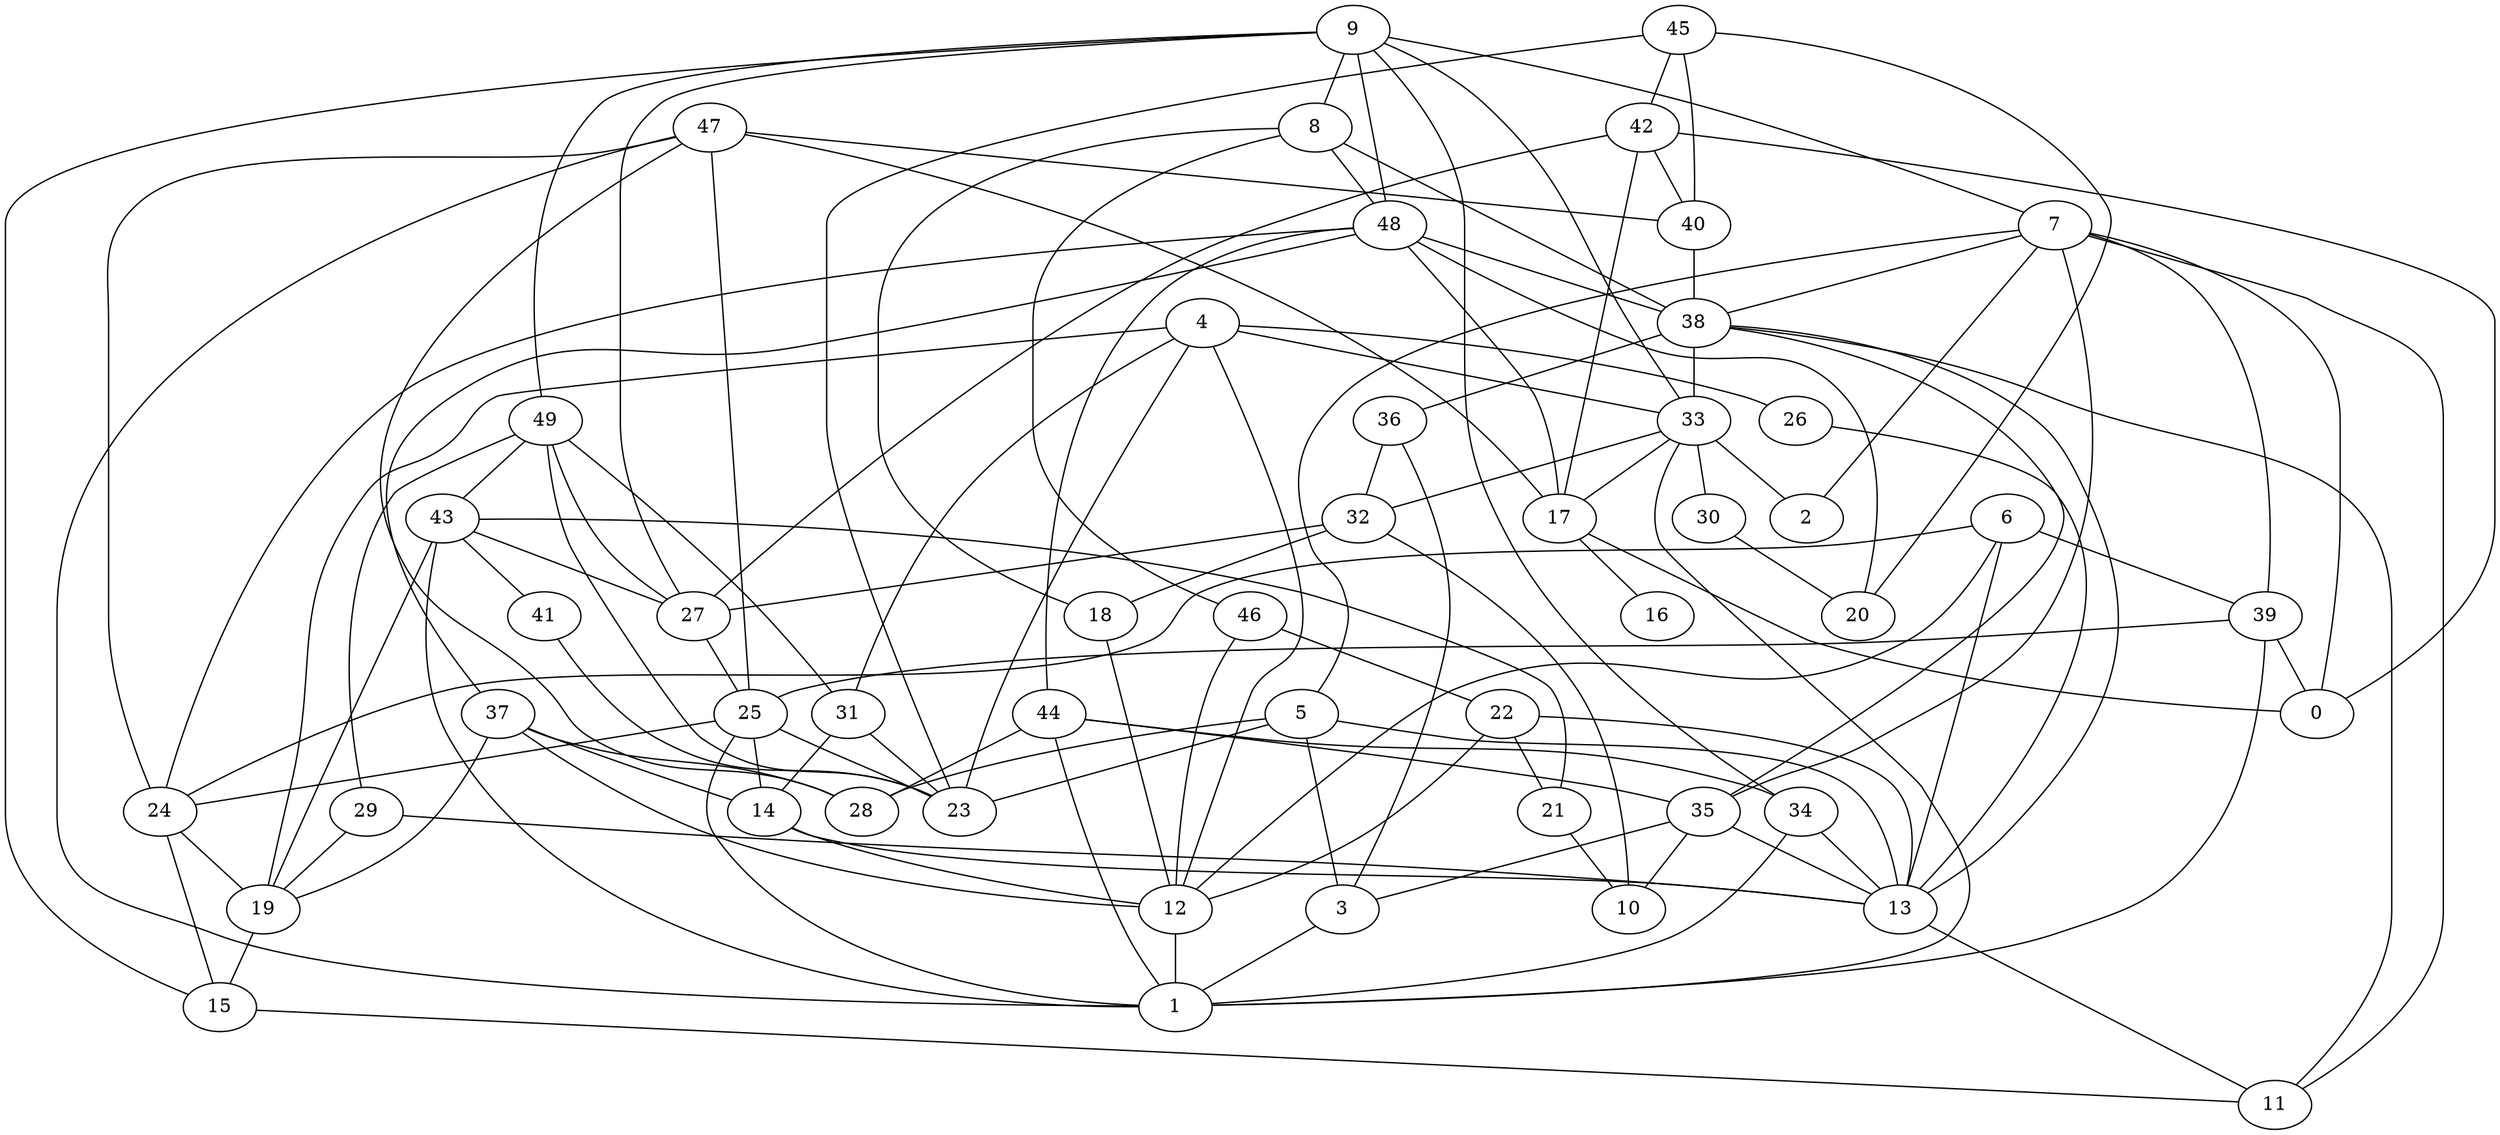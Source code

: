 digraph GG_graph {

subgraph G_graph {
edge [color = black]
"48" -> "44" [dir = none]
"29" -> "19" [dir = none]
"46" -> "12" [dir = none]
"7" -> "2" [dir = none]
"43" -> "27" [dir = none]
"41" -> "23" [dir = none]
"37" -> "12" [dir = none]
"8" -> "18" [dir = none]
"32" -> "10" [dir = none]
"32" -> "27" [dir = none]
"39" -> "1" [dir = none]
"9" -> "15" [dir = none]
"9" -> "34" [dir = none]
"9" -> "33" [dir = none]
"36" -> "32" [dir = none]
"22" -> "21" [dir = none]
"22" -> "12" [dir = none]
"25" -> "14" [dir = none]
"25" -> "1" [dir = none]
"4" -> "23" [dir = none]
"4" -> "26" [dir = none]
"4" -> "19" [dir = none]
"4" -> "31" [dir = none]
"4" -> "33" [dir = none]
"33" -> "2" [dir = none]
"33" -> "30" [dir = none]
"33" -> "17" [dir = none]
"33" -> "32" [dir = none]
"33" -> "1" [dir = none]
"18" -> "12" [dir = none]
"49" -> "31" [dir = none]
"42" -> "40" [dir = none]
"42" -> "0" [dir = none]
"42" -> "17" [dir = none]
"40" -> "38" [dir = none]
"17" -> "16" [dir = none]
"24" -> "19" [dir = none]
"12" -> "1" [dir = none]
"44" -> "28" [dir = none]
"44" -> "35" [dir = none]
"44" -> "1" [dir = none]
"47" -> "17" [dir = none]
"35" -> "3" [dir = none]
"6" -> "24" [dir = none]
"45" -> "20" [dir = none]
"45" -> "42" [dir = none]
"5" -> "13" [dir = none]
"5" -> "23" [dir = none]
"15" -> "11" [dir = none]
"7" -> "38" [dir = none]
"30" -> "20" [dir = none]
"14" -> "13" [dir = none]
"31" -> "23" [dir = none]
"35" -> "13" [dir = none]
"22" -> "13" [dir = none]
"9" -> "49" [dir = none]
"9" -> "7" [dir = none]
"4" -> "12" [dir = none]
"9" -> "27" [dir = none]
"26" -> "13" [dir = none]
"48" -> "24" [dir = none]
"42" -> "27" [dir = none]
"37" -> "19" [dir = none]
"38" -> "36" [dir = none]
"49" -> "27" [dir = none]
"6" -> "12" [dir = none]
"48" -> "37" [dir = none]
"47" -> "24" [dir = none]
"17" -> "0" [dir = none]
"29" -> "13" [dir = none]
"47" -> "1" [dir = none]
"38" -> "33" [dir = none]
"8" -> "38" [dir = none]
"43" -> "41" [dir = none]
"7" -> "35" [dir = none]
"25" -> "24" [dir = none]
"45" -> "40" [dir = none]
"32" -> "18" [dir = none]
"31" -> "14" [dir = none]
"25" -> "23" [dir = none]
"8" -> "48" [dir = none]
"7" -> "39" [dir = none]
"36" -> "3" [dir = none]
"38" -> "13" [dir = none]
"5" -> "28" [dir = none]
"48" -> "20" [dir = none]
"34" -> "13" [dir = none]
"13" -> "11" [dir = none]
"35" -> "10" [dir = none]
"6" -> "39" [dir = none]
"8" -> "46" [dir = none]
"43" -> "1" [dir = none]
"47" -> "25" [dir = none]
"9" -> "48" [dir = none]
"9" -> "8" [dir = none]
"47" -> "28" [dir = none]
"43" -> "21" [dir = none]
"27" -> "25" [dir = none]
"21" -> "10" [dir = none]
"37" -> "14" [dir = none]
"39" -> "25" [dir = none]
"7" -> "5" [dir = none]
"49" -> "43" [dir = none]
"44" -> "34" [dir = none]
"39" -> "0" [dir = none]
"6" -> "13" [dir = none]
"24" -> "15" [dir = none]
"48" -> "38" [dir = none]
"46" -> "22" [dir = none]
"48" -> "17" [dir = none]
"47" -> "40" [dir = none]
"38" -> "11" [dir = none]
"43" -> "19" [dir = none]
"3" -> "1" [dir = none]
"49" -> "23" [dir = none]
"5" -> "3" [dir = none]
"7" -> "0" [dir = none]
"45" -> "23" [dir = none]
"49" -> "29" [dir = none]
"19" -> "15" [dir = none]
"14" -> "12" [dir = none]
"7" -> "11" [dir = none]
"34" -> "1" [dir = none]
"37" -> "28" [dir = none]
"38" -> "35" [dir = none]
}

}

